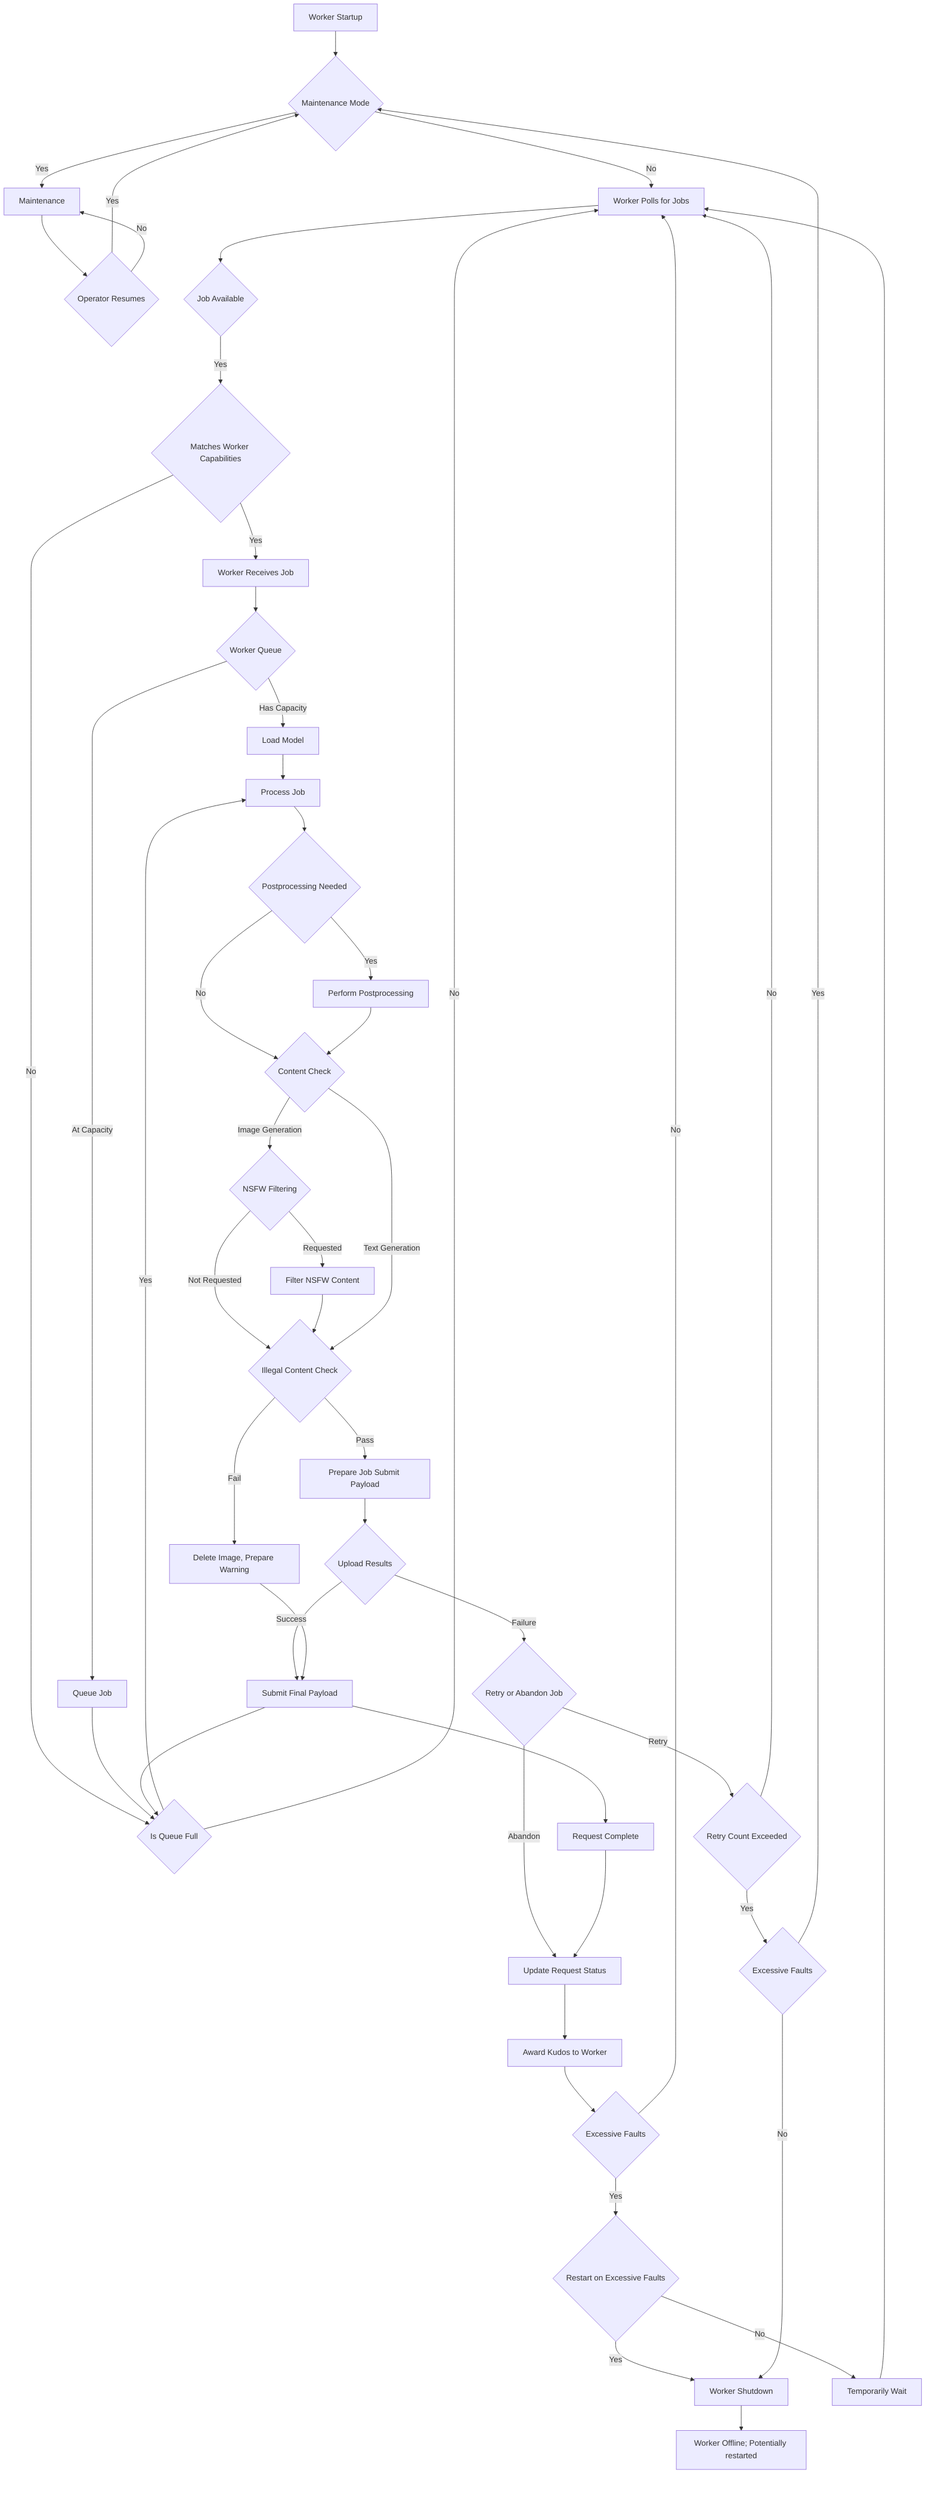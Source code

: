 graph TD
    A[Worker Startup] --> B{Maintenance Mode}
    B -->|Yes| C[Maintenance]
    C --> D{Operator Resumes}
    D -->|Yes| B
    D -->|No| C
    
    B -->|No| E[Worker Polls for Jobs]
    E --> F{Job Available}
    F -->|Yes| G{Matches Worker Capabilities}
    G -->|Yes| H[Worker Receives Job]
    G -->|No| I{Is Queue Full}
    H --> J{Worker Queue}
    J -->|Has Capacity| K[Load Model]
    J -->|At Capacity| L[Queue Job]
    L --> I
    K --> M[Process Job]
    
    M --> N{Postprocessing Needed}
    N -->|Yes| O[Perform Postprocessing]
    N -->|No| P{Content Check}
    O --> P
    
    P -->|Image Generation| Q{NSFW Filtering}
    Q -->|Requested| R[Filter NSFW Content]
    Q -->|Not Requested| S{Illegal Content Check}
    R --> S
    P -->|Text Generation| S
    
    S -->|Pass| T[Prepare Job Submit Payload]
    S -->|Fail| U[Delete Image, Prepare Warning]
    
    T --> V{Upload Results}
    V -->|Success| W[Submit Final Payload]
    V -->|Failure| X{Retry or Abandon Job}
    X -->|Retry| Y{Retry Count Exceeded}
    Y -->|No| E
    Y -->|Yes| Z{Excessive Faults}
    X -->|Abandon| AA[Update Request Status]
    U --> W
    
    W --> I{Is Queue Full}
    I -->|Yes| M
    I -->|No| E
    W --> AC[Request Complete]
    
    AC --> AA
    AA --> AD[Award Kudos to Worker]
    AD --> AE{Excessive Faults}
    AE -->|Yes| AF{Restart on Excessive Faults}
    AE -->|No| E
    
    AF -->|Yes| AG[Worker Shutdown]
    AF -->|No| AH[Temporarily Wait]
    AH --> E
    
    Z -->|Yes| B
    Z -->|No| AG[Worker Shutdown]
    AG --> AI[Worker Offline; Potentially restarted]